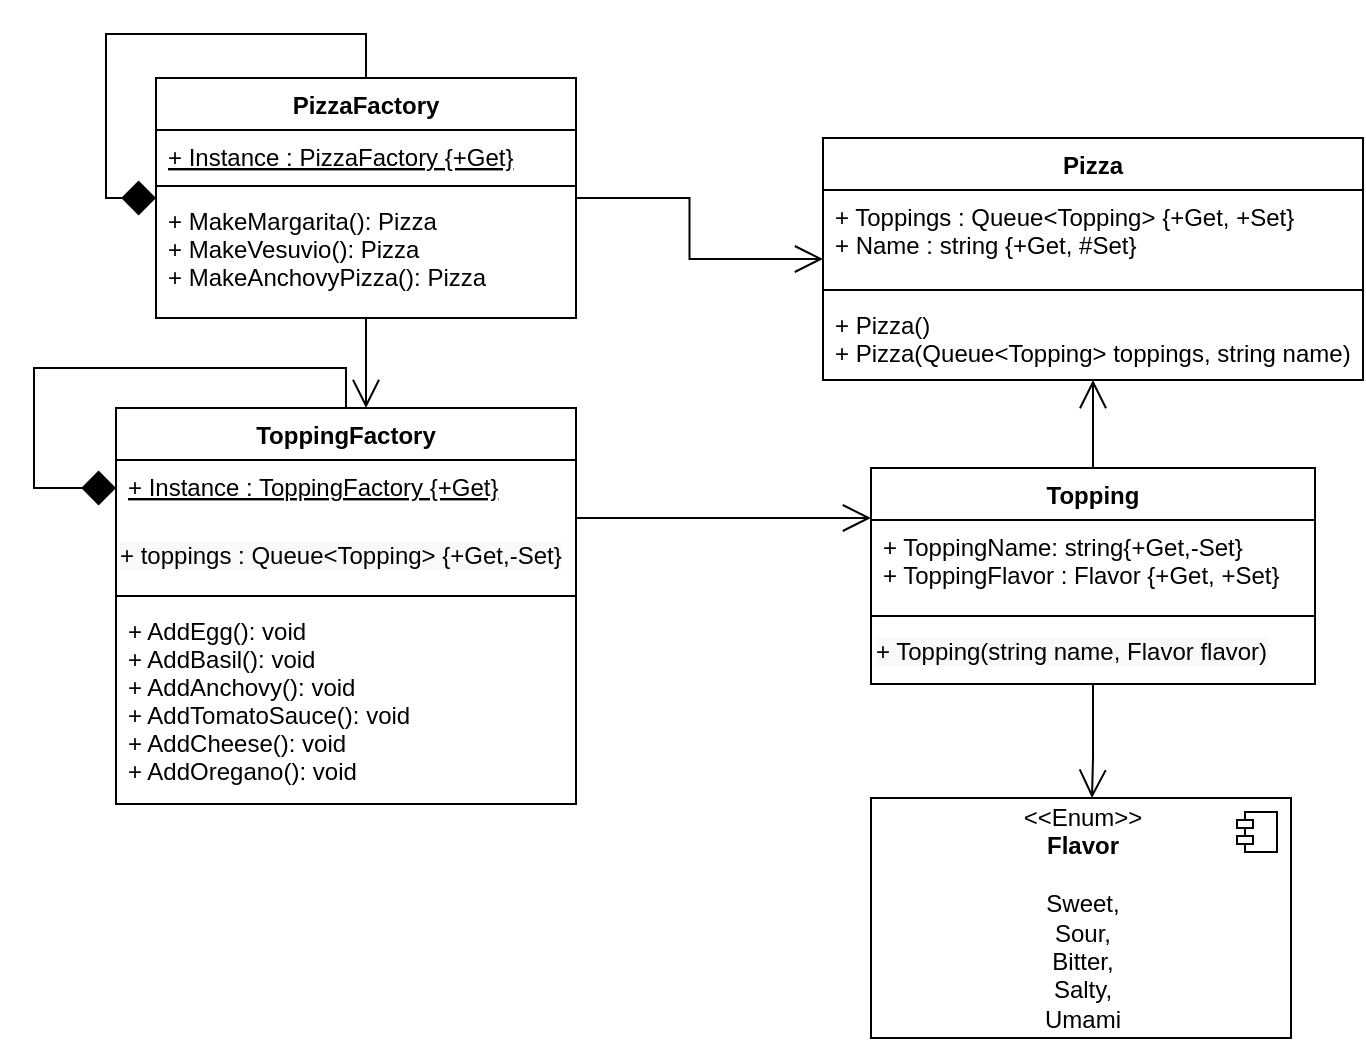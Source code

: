 <mxfile version="13.9.3" type="device"><diagram id="SOSvQ84HFYWvgy2L_Kv8" name="Page-1"><mxGraphModel dx="1185" dy="662" grid="0" gridSize="10" guides="1" tooltips="1" connect="1" arrows="1" fold="1" page="1" pageScale="1" pageWidth="827" pageHeight="1169" math="0" shadow="0"><root><mxCell id="0"/><mxCell id="1" parent="0"/><mxCell id="3oyg3o39TPprXLUDeP5T-1" value="Pizza" style="swimlane;fontStyle=1;align=center;verticalAlign=top;childLayout=stackLayout;horizontal=1;startSize=26;horizontalStack=0;resizeParent=1;resizeParentMax=0;resizeLast=0;collapsible=1;marginBottom=0;" vertex="1" parent="1"><mxGeometry x="448.5" y="148" width="270" height="121" as="geometry"/></mxCell><mxCell id="3oyg3o39TPprXLUDeP5T-2" value="+ Toppings : Queue&lt;Topping&gt; {+Get, +Set}&#10;+ Name : string {+Get, #Set}" style="text;strokeColor=none;fillColor=none;align=left;verticalAlign=top;spacingLeft=4;spacingRight=4;overflow=hidden;rotatable=0;points=[[0,0.5],[1,0.5]];portConstraint=eastwest;" vertex="1" parent="3oyg3o39TPprXLUDeP5T-1"><mxGeometry y="26" width="270" height="46" as="geometry"/></mxCell><mxCell id="3oyg3o39TPprXLUDeP5T-3" value="" style="line;strokeWidth=1;fillColor=none;align=left;verticalAlign=middle;spacingTop=-1;spacingLeft=3;spacingRight=3;rotatable=0;labelPosition=right;points=[];portConstraint=eastwest;" vertex="1" parent="3oyg3o39TPprXLUDeP5T-1"><mxGeometry y="72" width="270" height="8" as="geometry"/></mxCell><mxCell id="3oyg3o39TPprXLUDeP5T-4" value="+ Pizza()&#10;+ Pizza(Queue&lt;Topping&gt; toppings, string name)" style="text;strokeColor=none;fillColor=none;align=left;verticalAlign=top;spacingLeft=4;spacingRight=4;overflow=hidden;rotatable=0;points=[[0,0.5],[1,0.5]];portConstraint=eastwest;" vertex="1" parent="3oyg3o39TPprXLUDeP5T-1"><mxGeometry y="80" width="270" height="41" as="geometry"/></mxCell><mxCell id="3oyg3o39TPprXLUDeP5T-5" style="edgeStyle=orthogonalEdgeStyle;rounded=0;orthogonalLoop=1;jettySize=auto;html=1;endArrow=open;endFill=0;endSize=12;" edge="1" parent="1" source="3oyg3o39TPprXLUDeP5T-6" target="3oyg3o39TPprXLUDeP5T-11"><mxGeometry relative="1" as="geometry"><Array as="points"><mxPoint x="220" y="268"/><mxPoint x="220" y="268"/></Array></mxGeometry></mxCell><mxCell id="3oyg3o39TPprXLUDeP5T-6" value="PizzaFactory" style="swimlane;fontStyle=1;align=center;verticalAlign=top;childLayout=stackLayout;horizontal=1;startSize=26;horizontalStack=0;resizeParent=1;resizeParentMax=0;resizeLast=0;collapsible=1;marginBottom=0;" vertex="1" parent="1"><mxGeometry x="115" y="118" width="210" height="120" as="geometry"/></mxCell><mxCell id="3oyg3o39TPprXLUDeP5T-7" value="+ Instance : PizzaFactory {+Get}" style="text;strokeColor=none;fillColor=none;align=left;verticalAlign=top;spacingLeft=4;spacingRight=4;overflow=hidden;rotatable=0;points=[[0,0.5],[1,0.5]];portConstraint=eastwest;fontStyle=4" vertex="1" parent="3oyg3o39TPprXLUDeP5T-6"><mxGeometry y="26" width="210" height="24" as="geometry"/></mxCell><mxCell id="3oyg3o39TPprXLUDeP5T-8" value="" style="line;strokeWidth=1;fillColor=none;align=left;verticalAlign=middle;spacingTop=-1;spacingLeft=3;spacingRight=3;rotatable=0;labelPosition=right;points=[];portConstraint=eastwest;" vertex="1" parent="3oyg3o39TPprXLUDeP5T-6"><mxGeometry y="50" width="210" height="8" as="geometry"/></mxCell><mxCell id="3oyg3o39TPprXLUDeP5T-9" value="+ MakeMargarita(): Pizza&#10;+ MakeVesuvio(): Pizza&#10;+ MakeAnchovyPizza(): Pizza &#10;" style="text;strokeColor=none;fillColor=none;align=left;verticalAlign=top;spacingLeft=4;spacingRight=4;overflow=hidden;rotatable=0;points=[[0,0.5],[1,0.5]];portConstraint=eastwest;" vertex="1" parent="3oyg3o39TPprXLUDeP5T-6"><mxGeometry y="58" width="210" height="62" as="geometry"/></mxCell><mxCell id="3oyg3o39TPprXLUDeP5T-10" style="edgeStyle=orthogonalEdgeStyle;rounded=0;orthogonalLoop=1;jettySize=auto;html=1;endArrow=open;endFill=0;endSize=12;" edge="1" parent="1" source="3oyg3o39TPprXLUDeP5T-11" target="3oyg3o39TPprXLUDeP5T-17"><mxGeometry relative="1" as="geometry"><Array as="points"><mxPoint x="465" y="338"/><mxPoint x="465" y="338"/></Array></mxGeometry></mxCell><mxCell id="3oyg3o39TPprXLUDeP5T-11" value="ToppingFactory" style="swimlane;fontStyle=1;align=center;verticalAlign=top;childLayout=stackLayout;horizontal=1;startSize=26;horizontalStack=0;resizeParent=1;resizeParentMax=0;resizeLast=0;collapsible=1;marginBottom=0;" vertex="1" parent="1"><mxGeometry x="95" y="283" width="230" height="198" as="geometry"/></mxCell><mxCell id="3oyg3o39TPprXLUDeP5T-12" value="+ Instance : ToppingFactory {+Get}&#10;" style="text;strokeColor=none;fillColor=none;align=left;verticalAlign=top;spacingLeft=4;spacingRight=4;overflow=hidden;rotatable=0;points=[[0,0.5],[1,0.5]];portConstraint=eastwest;fontStyle=4" vertex="1" parent="3oyg3o39TPprXLUDeP5T-11"><mxGeometry y="26" width="230" height="34" as="geometry"/></mxCell><mxCell id="3oyg3o39TPprXLUDeP5T-13" value="&lt;span style=&quot;color: rgb(0, 0, 0); font-family: helvetica; font-size: 12px; font-style: normal; font-weight: 400; letter-spacing: normal; text-align: left; text-indent: 0px; text-transform: none; word-spacing: 0px; background-color: rgb(248, 249, 250); display: inline; float: none;&quot;&gt;+ toppings : Queue&amp;lt;Topping&amp;gt; {+Get,-Set}&lt;/span&gt;" style="text;whiteSpace=wrap;html=1;" vertex="1" parent="3oyg3o39TPprXLUDeP5T-11"><mxGeometry y="60" width="230" height="30" as="geometry"/></mxCell><mxCell id="3oyg3o39TPprXLUDeP5T-14" value="" style="line;strokeWidth=1;fillColor=none;align=left;verticalAlign=middle;spacingTop=-1;spacingLeft=3;spacingRight=3;rotatable=0;labelPosition=right;points=[];portConstraint=eastwest;" vertex="1" parent="3oyg3o39TPprXLUDeP5T-11"><mxGeometry y="90" width="230" height="8" as="geometry"/></mxCell><mxCell id="3oyg3o39TPprXLUDeP5T-15" value="+ AddEgg(): void&#10;+ AddBasil(): void &#10;+ AddAnchovy(): void&#10;+ AddTomatoSauce(): void&#10;+ AddCheese(): void&#10;+ AddOregano(): void " style="text;strokeColor=none;fillColor=none;align=left;verticalAlign=top;spacingLeft=4;spacingRight=4;overflow=hidden;rotatable=0;points=[[0,0.5],[1,0.5]];portConstraint=eastwest;" vertex="1" parent="3oyg3o39TPprXLUDeP5T-11"><mxGeometry y="98" width="230" height="100" as="geometry"/></mxCell><mxCell id="3oyg3o39TPprXLUDeP5T-16" style="edgeStyle=orthogonalEdgeStyle;rounded=0;orthogonalLoop=1;jettySize=auto;html=1;exitX=0.5;exitY=0;exitDx=0;exitDy=0;endArrow=open;endFill=0;endSize=12;" edge="1" parent="1" source="3oyg3o39TPprXLUDeP5T-17" target="3oyg3o39TPprXLUDeP5T-1"><mxGeometry relative="1" as="geometry"/></mxCell><mxCell id="3oyg3o39TPprXLUDeP5T-17" value="Topping" style="swimlane;fontStyle=1;align=center;verticalAlign=top;childLayout=stackLayout;horizontal=1;startSize=26;horizontalStack=0;resizeParent=1;resizeParentMax=0;resizeLast=0;collapsible=1;marginBottom=0;" vertex="1" parent="1"><mxGeometry x="472.5" y="313" width="222" height="108" as="geometry"><mxRectangle x="550" y="210" width="80" height="26" as="alternateBounds"/></mxGeometry></mxCell><mxCell id="3oyg3o39TPprXLUDeP5T-18" value="+ ToppingName: string{+Get,-Set}&#10;+ ToppingFlavor : Flavor {+Get, +Set}" style="text;strokeColor=none;fillColor=none;align=left;verticalAlign=top;spacingLeft=4;spacingRight=4;overflow=hidden;rotatable=0;points=[[0,0.5],[1,0.5]];portConstraint=eastwest;" vertex="1" parent="3oyg3o39TPprXLUDeP5T-17"><mxGeometry y="26" width="222" height="44" as="geometry"/></mxCell><mxCell id="3oyg3o39TPprXLUDeP5T-19" value="" style="line;strokeWidth=1;fillColor=none;align=left;verticalAlign=middle;spacingTop=-1;spacingLeft=3;spacingRight=3;rotatable=0;labelPosition=right;points=[];portConstraint=eastwest;" vertex="1" parent="3oyg3o39TPprXLUDeP5T-17"><mxGeometry y="70" width="222" height="8" as="geometry"/></mxCell><mxCell id="3oyg3o39TPprXLUDeP5T-20" value="&lt;span style=&quot;color: rgb(0 , 0 , 0) ; font-family: &amp;#34;helvetica&amp;#34; ; font-size: 12px ; font-style: normal ; font-weight: 400 ; letter-spacing: normal ; text-align: left ; text-indent: 0px ; text-transform: none ; word-spacing: 0px ; background-color: rgb(248 , 249 , 250) ; display: inline ; float: none&quot;&gt;+ Topping(string name, Flavor flavor)&lt;/span&gt;" style="text;whiteSpace=wrap;html=1;" vertex="1" parent="3oyg3o39TPprXLUDeP5T-17"><mxGeometry y="78" width="222" height="30" as="geometry"/></mxCell><mxCell id="3oyg3o39TPprXLUDeP5T-21" style="edgeStyle=orthogonalEdgeStyle;rounded=0;orthogonalLoop=1;jettySize=auto;html=1;endArrow=open;endFill=0;endSize=12;" edge="1" parent="1" source="3oyg3o39TPprXLUDeP5T-6" target="3oyg3o39TPprXLUDeP5T-1"><mxGeometry relative="1" as="geometry"><Array as="points"/></mxGeometry></mxCell><mxCell id="3oyg3o39TPprXLUDeP5T-22" value="&amp;lt;&amp;lt;Enum&amp;gt;&amp;gt;&lt;br&gt;&lt;b&gt;Flavor&lt;/b&gt;&lt;br&gt;&lt;br&gt;&lt;div&gt;Sweet,&lt;/div&gt;&lt;div&gt;Sour,&lt;/div&gt;&lt;div&gt;Bitter,&lt;/div&gt;&lt;div&gt;Salty,&lt;/div&gt;&lt;div&gt;Umami&lt;/div&gt;" style="html=1;dropTarget=0;" vertex="1" parent="1"><mxGeometry x="472.5" y="478" width="210" height="120" as="geometry"/></mxCell><mxCell id="3oyg3o39TPprXLUDeP5T-23" value="" style="shape=module;jettyWidth=8;jettyHeight=4;" vertex="1" parent="3oyg3o39TPprXLUDeP5T-22"><mxGeometry x="1" width="20" height="20" relative="1" as="geometry"><mxPoint x="-27" y="7" as="offset"/></mxGeometry></mxCell><mxCell id="3oyg3o39TPprXLUDeP5T-24" style="edgeStyle=orthogonalEdgeStyle;rounded=0;orthogonalLoop=1;jettySize=auto;html=1;exitX=0.5;exitY=1;exitDx=0;exitDy=0;endArrow=open;endFill=0;endSize=12;" edge="1" parent="1" source="3oyg3o39TPprXLUDeP5T-20" target="3oyg3o39TPprXLUDeP5T-22"><mxGeometry relative="1" as="geometry"><Array as="points"><mxPoint x="583" y="458"/><mxPoint x="583" y="458"/></Array></mxGeometry></mxCell><mxCell id="3oyg3o39TPprXLUDeP5T-25" style="edgeStyle=orthogonalEdgeStyle;rounded=0;orthogonalLoop=1;jettySize=auto;html=1;exitX=0.5;exitY=0;exitDx=0;exitDy=0;endArrow=diamond;endFill=1;endSize=15;" edge="1" parent="1" source="3oyg3o39TPprXLUDeP5T-6" target="3oyg3o39TPprXLUDeP5T-6"><mxGeometry relative="1" as="geometry"><Array as="points"><mxPoint x="220" y="96"/><mxPoint x="90" y="96"/><mxPoint x="90" y="178"/></Array></mxGeometry></mxCell><mxCell id="3oyg3o39TPprXLUDeP5T-26" style="edgeStyle=orthogonalEdgeStyle;rounded=0;orthogonalLoop=1;jettySize=auto;html=1;exitX=0.5;exitY=0;exitDx=0;exitDy=0;endArrow=diamond;endFill=1;endSize=15;" edge="1" parent="1" source="3oyg3o39TPprXLUDeP5T-11" target="3oyg3o39TPprXLUDeP5T-11"><mxGeometry relative="1" as="geometry"><Array as="points"><mxPoint x="210" y="263"/><mxPoint x="54" y="263"/><mxPoint x="54" y="323"/></Array></mxGeometry></mxCell></root></mxGraphModel></diagram></mxfile>